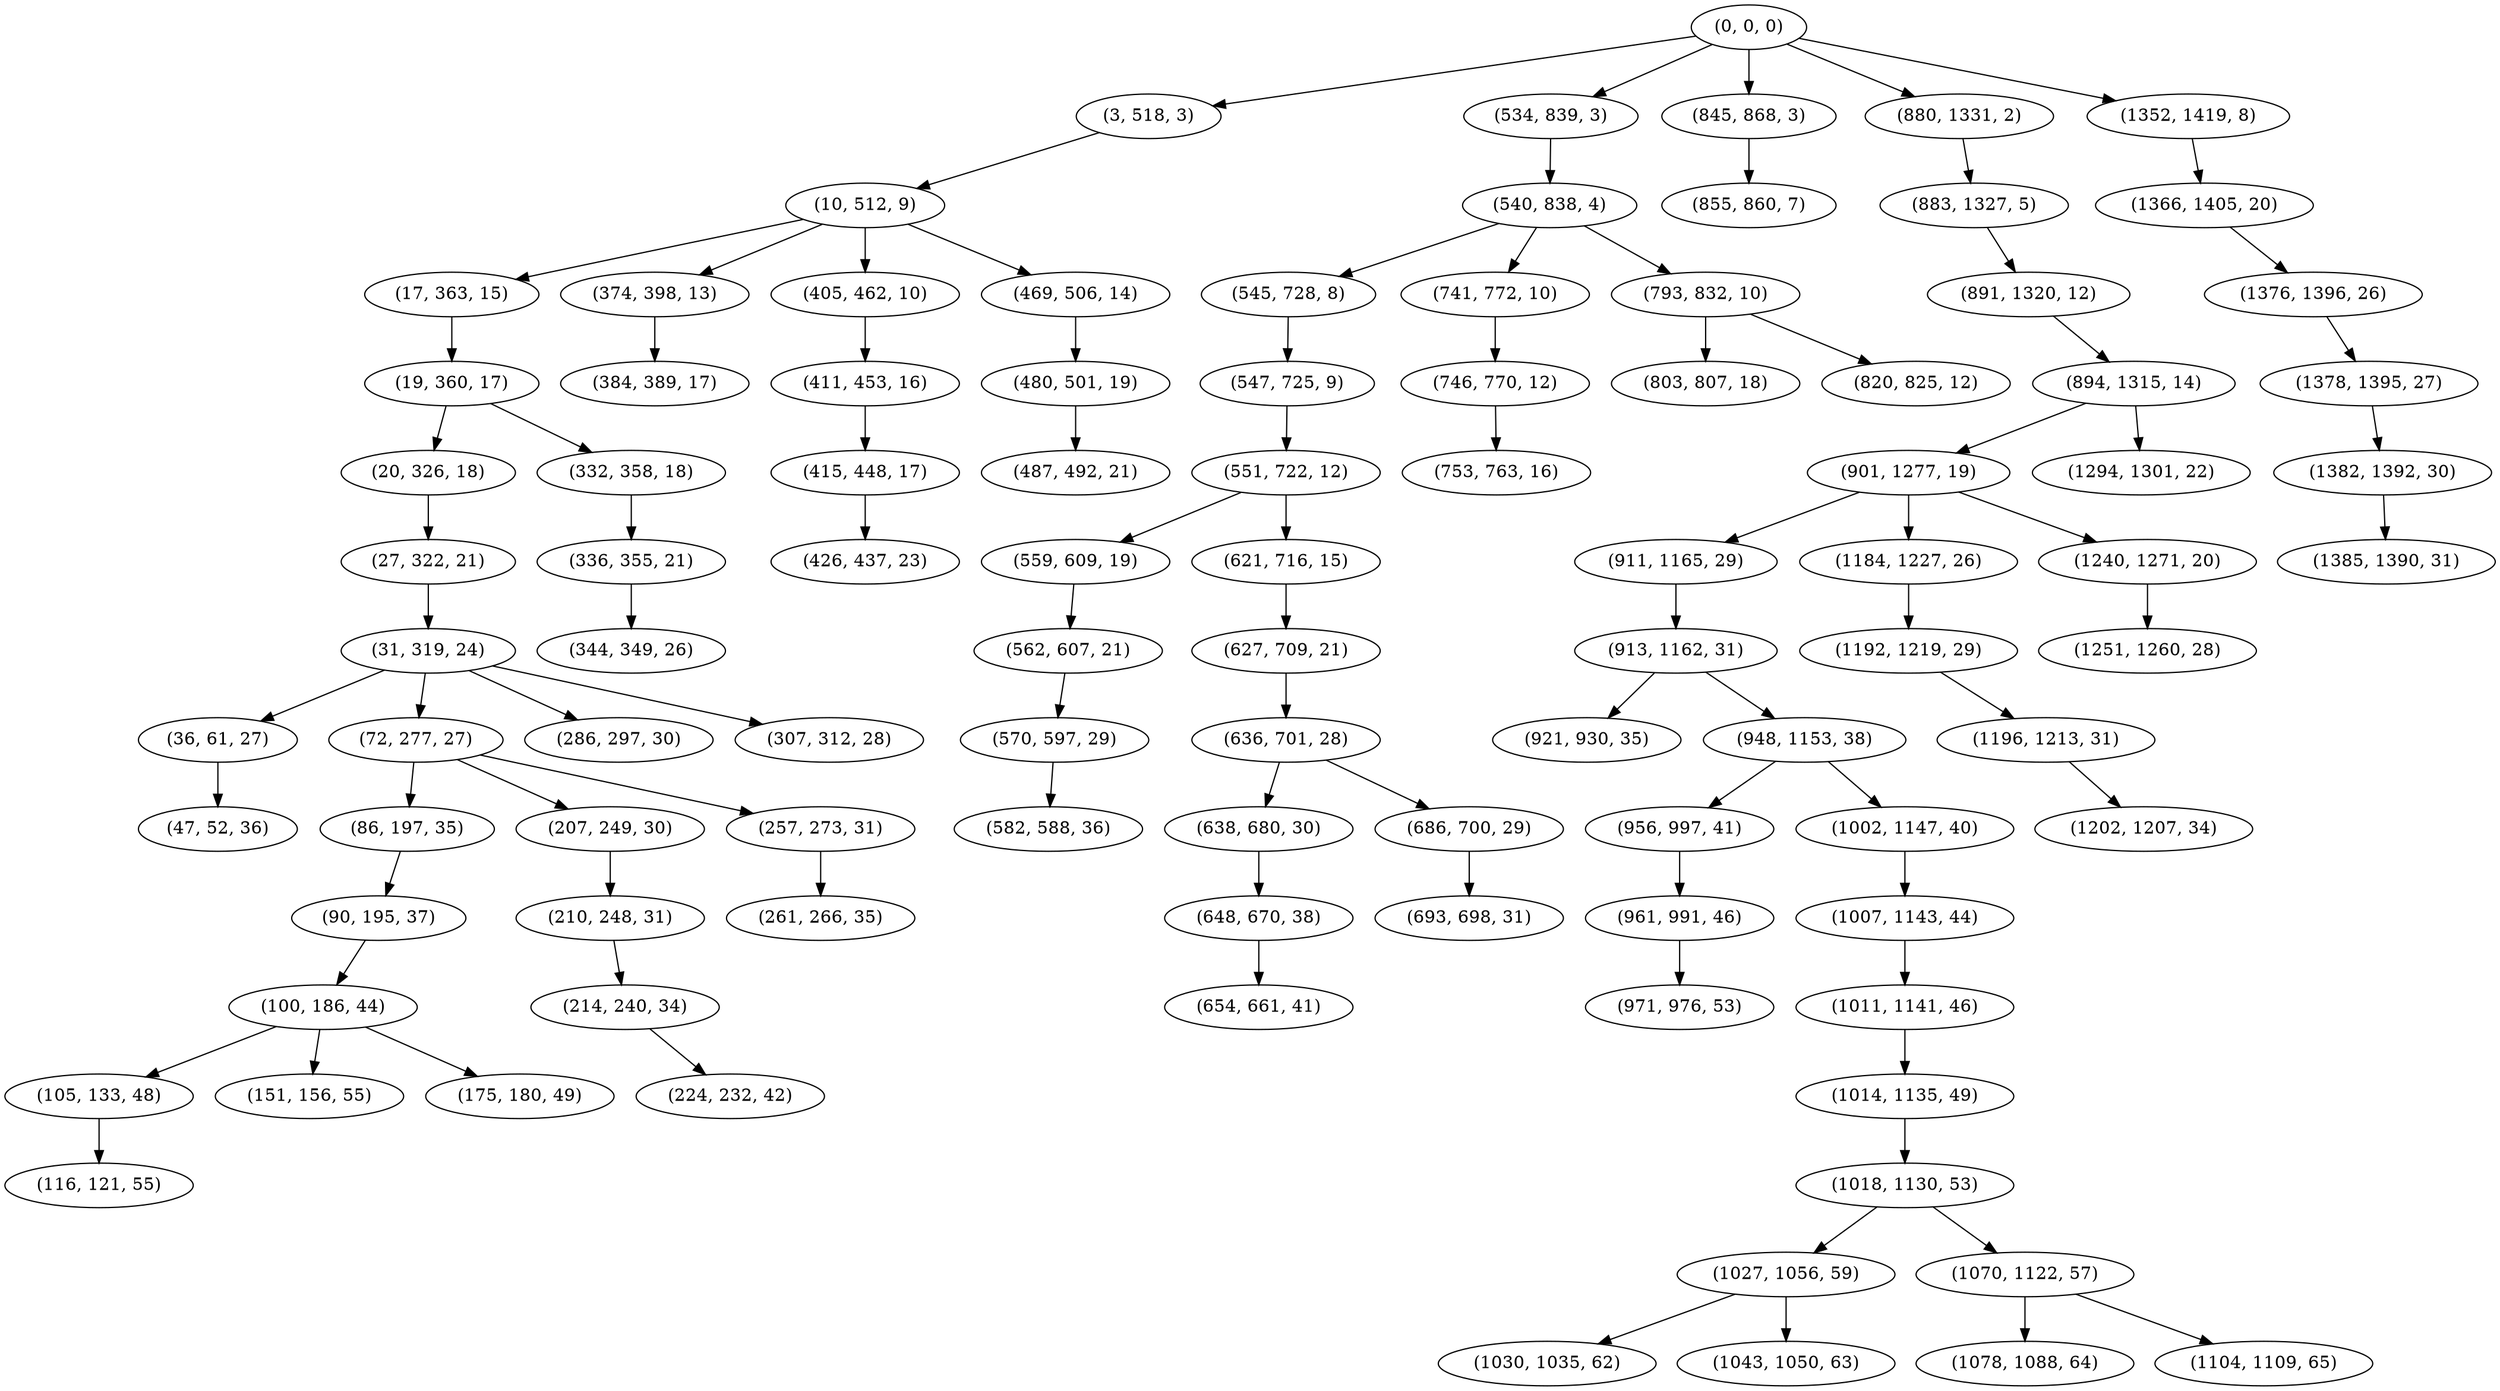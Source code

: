 digraph tree {
    "(0, 0, 0)";
    "(3, 518, 3)";
    "(10, 512, 9)";
    "(17, 363, 15)";
    "(19, 360, 17)";
    "(20, 326, 18)";
    "(27, 322, 21)";
    "(31, 319, 24)";
    "(36, 61, 27)";
    "(47, 52, 36)";
    "(72, 277, 27)";
    "(86, 197, 35)";
    "(90, 195, 37)";
    "(100, 186, 44)";
    "(105, 133, 48)";
    "(116, 121, 55)";
    "(151, 156, 55)";
    "(175, 180, 49)";
    "(207, 249, 30)";
    "(210, 248, 31)";
    "(214, 240, 34)";
    "(224, 232, 42)";
    "(257, 273, 31)";
    "(261, 266, 35)";
    "(286, 297, 30)";
    "(307, 312, 28)";
    "(332, 358, 18)";
    "(336, 355, 21)";
    "(344, 349, 26)";
    "(374, 398, 13)";
    "(384, 389, 17)";
    "(405, 462, 10)";
    "(411, 453, 16)";
    "(415, 448, 17)";
    "(426, 437, 23)";
    "(469, 506, 14)";
    "(480, 501, 19)";
    "(487, 492, 21)";
    "(534, 839, 3)";
    "(540, 838, 4)";
    "(545, 728, 8)";
    "(547, 725, 9)";
    "(551, 722, 12)";
    "(559, 609, 19)";
    "(562, 607, 21)";
    "(570, 597, 29)";
    "(582, 588, 36)";
    "(621, 716, 15)";
    "(627, 709, 21)";
    "(636, 701, 28)";
    "(638, 680, 30)";
    "(648, 670, 38)";
    "(654, 661, 41)";
    "(686, 700, 29)";
    "(693, 698, 31)";
    "(741, 772, 10)";
    "(746, 770, 12)";
    "(753, 763, 16)";
    "(793, 832, 10)";
    "(803, 807, 18)";
    "(820, 825, 12)";
    "(845, 868, 3)";
    "(855, 860, 7)";
    "(880, 1331, 2)";
    "(883, 1327, 5)";
    "(891, 1320, 12)";
    "(894, 1315, 14)";
    "(901, 1277, 19)";
    "(911, 1165, 29)";
    "(913, 1162, 31)";
    "(921, 930, 35)";
    "(948, 1153, 38)";
    "(956, 997, 41)";
    "(961, 991, 46)";
    "(971, 976, 53)";
    "(1002, 1147, 40)";
    "(1007, 1143, 44)";
    "(1011, 1141, 46)";
    "(1014, 1135, 49)";
    "(1018, 1130, 53)";
    "(1027, 1056, 59)";
    "(1030, 1035, 62)";
    "(1043, 1050, 63)";
    "(1070, 1122, 57)";
    "(1078, 1088, 64)";
    "(1104, 1109, 65)";
    "(1184, 1227, 26)";
    "(1192, 1219, 29)";
    "(1196, 1213, 31)";
    "(1202, 1207, 34)";
    "(1240, 1271, 20)";
    "(1251, 1260, 28)";
    "(1294, 1301, 22)";
    "(1352, 1419, 8)";
    "(1366, 1405, 20)";
    "(1376, 1396, 26)";
    "(1378, 1395, 27)";
    "(1382, 1392, 30)";
    "(1385, 1390, 31)";
    "(0, 0, 0)" -> "(3, 518, 3)";
    "(0, 0, 0)" -> "(534, 839, 3)";
    "(0, 0, 0)" -> "(845, 868, 3)";
    "(0, 0, 0)" -> "(880, 1331, 2)";
    "(0, 0, 0)" -> "(1352, 1419, 8)";
    "(3, 518, 3)" -> "(10, 512, 9)";
    "(10, 512, 9)" -> "(17, 363, 15)";
    "(10, 512, 9)" -> "(374, 398, 13)";
    "(10, 512, 9)" -> "(405, 462, 10)";
    "(10, 512, 9)" -> "(469, 506, 14)";
    "(17, 363, 15)" -> "(19, 360, 17)";
    "(19, 360, 17)" -> "(20, 326, 18)";
    "(19, 360, 17)" -> "(332, 358, 18)";
    "(20, 326, 18)" -> "(27, 322, 21)";
    "(27, 322, 21)" -> "(31, 319, 24)";
    "(31, 319, 24)" -> "(36, 61, 27)";
    "(31, 319, 24)" -> "(72, 277, 27)";
    "(31, 319, 24)" -> "(286, 297, 30)";
    "(31, 319, 24)" -> "(307, 312, 28)";
    "(36, 61, 27)" -> "(47, 52, 36)";
    "(72, 277, 27)" -> "(86, 197, 35)";
    "(72, 277, 27)" -> "(207, 249, 30)";
    "(72, 277, 27)" -> "(257, 273, 31)";
    "(86, 197, 35)" -> "(90, 195, 37)";
    "(90, 195, 37)" -> "(100, 186, 44)";
    "(100, 186, 44)" -> "(105, 133, 48)";
    "(100, 186, 44)" -> "(151, 156, 55)";
    "(100, 186, 44)" -> "(175, 180, 49)";
    "(105, 133, 48)" -> "(116, 121, 55)";
    "(207, 249, 30)" -> "(210, 248, 31)";
    "(210, 248, 31)" -> "(214, 240, 34)";
    "(214, 240, 34)" -> "(224, 232, 42)";
    "(257, 273, 31)" -> "(261, 266, 35)";
    "(332, 358, 18)" -> "(336, 355, 21)";
    "(336, 355, 21)" -> "(344, 349, 26)";
    "(374, 398, 13)" -> "(384, 389, 17)";
    "(405, 462, 10)" -> "(411, 453, 16)";
    "(411, 453, 16)" -> "(415, 448, 17)";
    "(415, 448, 17)" -> "(426, 437, 23)";
    "(469, 506, 14)" -> "(480, 501, 19)";
    "(480, 501, 19)" -> "(487, 492, 21)";
    "(534, 839, 3)" -> "(540, 838, 4)";
    "(540, 838, 4)" -> "(545, 728, 8)";
    "(540, 838, 4)" -> "(741, 772, 10)";
    "(540, 838, 4)" -> "(793, 832, 10)";
    "(545, 728, 8)" -> "(547, 725, 9)";
    "(547, 725, 9)" -> "(551, 722, 12)";
    "(551, 722, 12)" -> "(559, 609, 19)";
    "(551, 722, 12)" -> "(621, 716, 15)";
    "(559, 609, 19)" -> "(562, 607, 21)";
    "(562, 607, 21)" -> "(570, 597, 29)";
    "(570, 597, 29)" -> "(582, 588, 36)";
    "(621, 716, 15)" -> "(627, 709, 21)";
    "(627, 709, 21)" -> "(636, 701, 28)";
    "(636, 701, 28)" -> "(638, 680, 30)";
    "(636, 701, 28)" -> "(686, 700, 29)";
    "(638, 680, 30)" -> "(648, 670, 38)";
    "(648, 670, 38)" -> "(654, 661, 41)";
    "(686, 700, 29)" -> "(693, 698, 31)";
    "(741, 772, 10)" -> "(746, 770, 12)";
    "(746, 770, 12)" -> "(753, 763, 16)";
    "(793, 832, 10)" -> "(803, 807, 18)";
    "(793, 832, 10)" -> "(820, 825, 12)";
    "(845, 868, 3)" -> "(855, 860, 7)";
    "(880, 1331, 2)" -> "(883, 1327, 5)";
    "(883, 1327, 5)" -> "(891, 1320, 12)";
    "(891, 1320, 12)" -> "(894, 1315, 14)";
    "(894, 1315, 14)" -> "(901, 1277, 19)";
    "(894, 1315, 14)" -> "(1294, 1301, 22)";
    "(901, 1277, 19)" -> "(911, 1165, 29)";
    "(901, 1277, 19)" -> "(1184, 1227, 26)";
    "(901, 1277, 19)" -> "(1240, 1271, 20)";
    "(911, 1165, 29)" -> "(913, 1162, 31)";
    "(913, 1162, 31)" -> "(921, 930, 35)";
    "(913, 1162, 31)" -> "(948, 1153, 38)";
    "(948, 1153, 38)" -> "(956, 997, 41)";
    "(948, 1153, 38)" -> "(1002, 1147, 40)";
    "(956, 997, 41)" -> "(961, 991, 46)";
    "(961, 991, 46)" -> "(971, 976, 53)";
    "(1002, 1147, 40)" -> "(1007, 1143, 44)";
    "(1007, 1143, 44)" -> "(1011, 1141, 46)";
    "(1011, 1141, 46)" -> "(1014, 1135, 49)";
    "(1014, 1135, 49)" -> "(1018, 1130, 53)";
    "(1018, 1130, 53)" -> "(1027, 1056, 59)";
    "(1018, 1130, 53)" -> "(1070, 1122, 57)";
    "(1027, 1056, 59)" -> "(1030, 1035, 62)";
    "(1027, 1056, 59)" -> "(1043, 1050, 63)";
    "(1070, 1122, 57)" -> "(1078, 1088, 64)";
    "(1070, 1122, 57)" -> "(1104, 1109, 65)";
    "(1184, 1227, 26)" -> "(1192, 1219, 29)";
    "(1192, 1219, 29)" -> "(1196, 1213, 31)";
    "(1196, 1213, 31)" -> "(1202, 1207, 34)";
    "(1240, 1271, 20)" -> "(1251, 1260, 28)";
    "(1352, 1419, 8)" -> "(1366, 1405, 20)";
    "(1366, 1405, 20)" -> "(1376, 1396, 26)";
    "(1376, 1396, 26)" -> "(1378, 1395, 27)";
    "(1378, 1395, 27)" -> "(1382, 1392, 30)";
    "(1382, 1392, 30)" -> "(1385, 1390, 31)";
}
